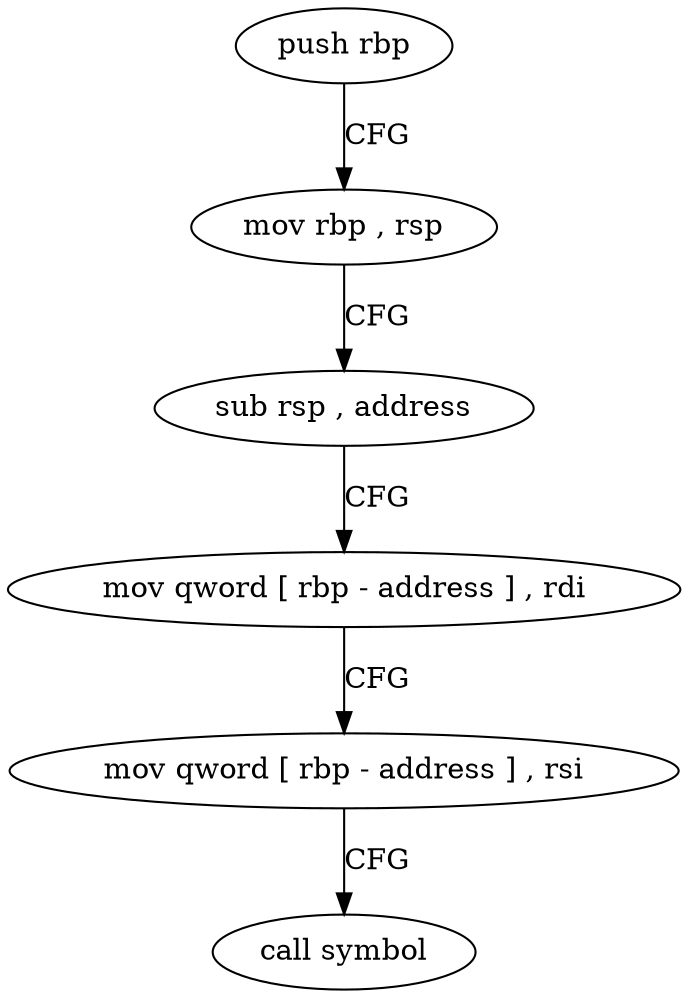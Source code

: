 digraph "func" {
"219792" [label = "push rbp" ]
"219793" [label = "mov rbp , rsp" ]
"219796" [label = "sub rsp , address" ]
"219800" [label = "mov qword [ rbp - address ] , rdi" ]
"219804" [label = "mov qword [ rbp - address ] , rsi" ]
"219808" [label = "call symbol" ]
"219792" -> "219793" [ label = "CFG" ]
"219793" -> "219796" [ label = "CFG" ]
"219796" -> "219800" [ label = "CFG" ]
"219800" -> "219804" [ label = "CFG" ]
"219804" -> "219808" [ label = "CFG" ]
}

